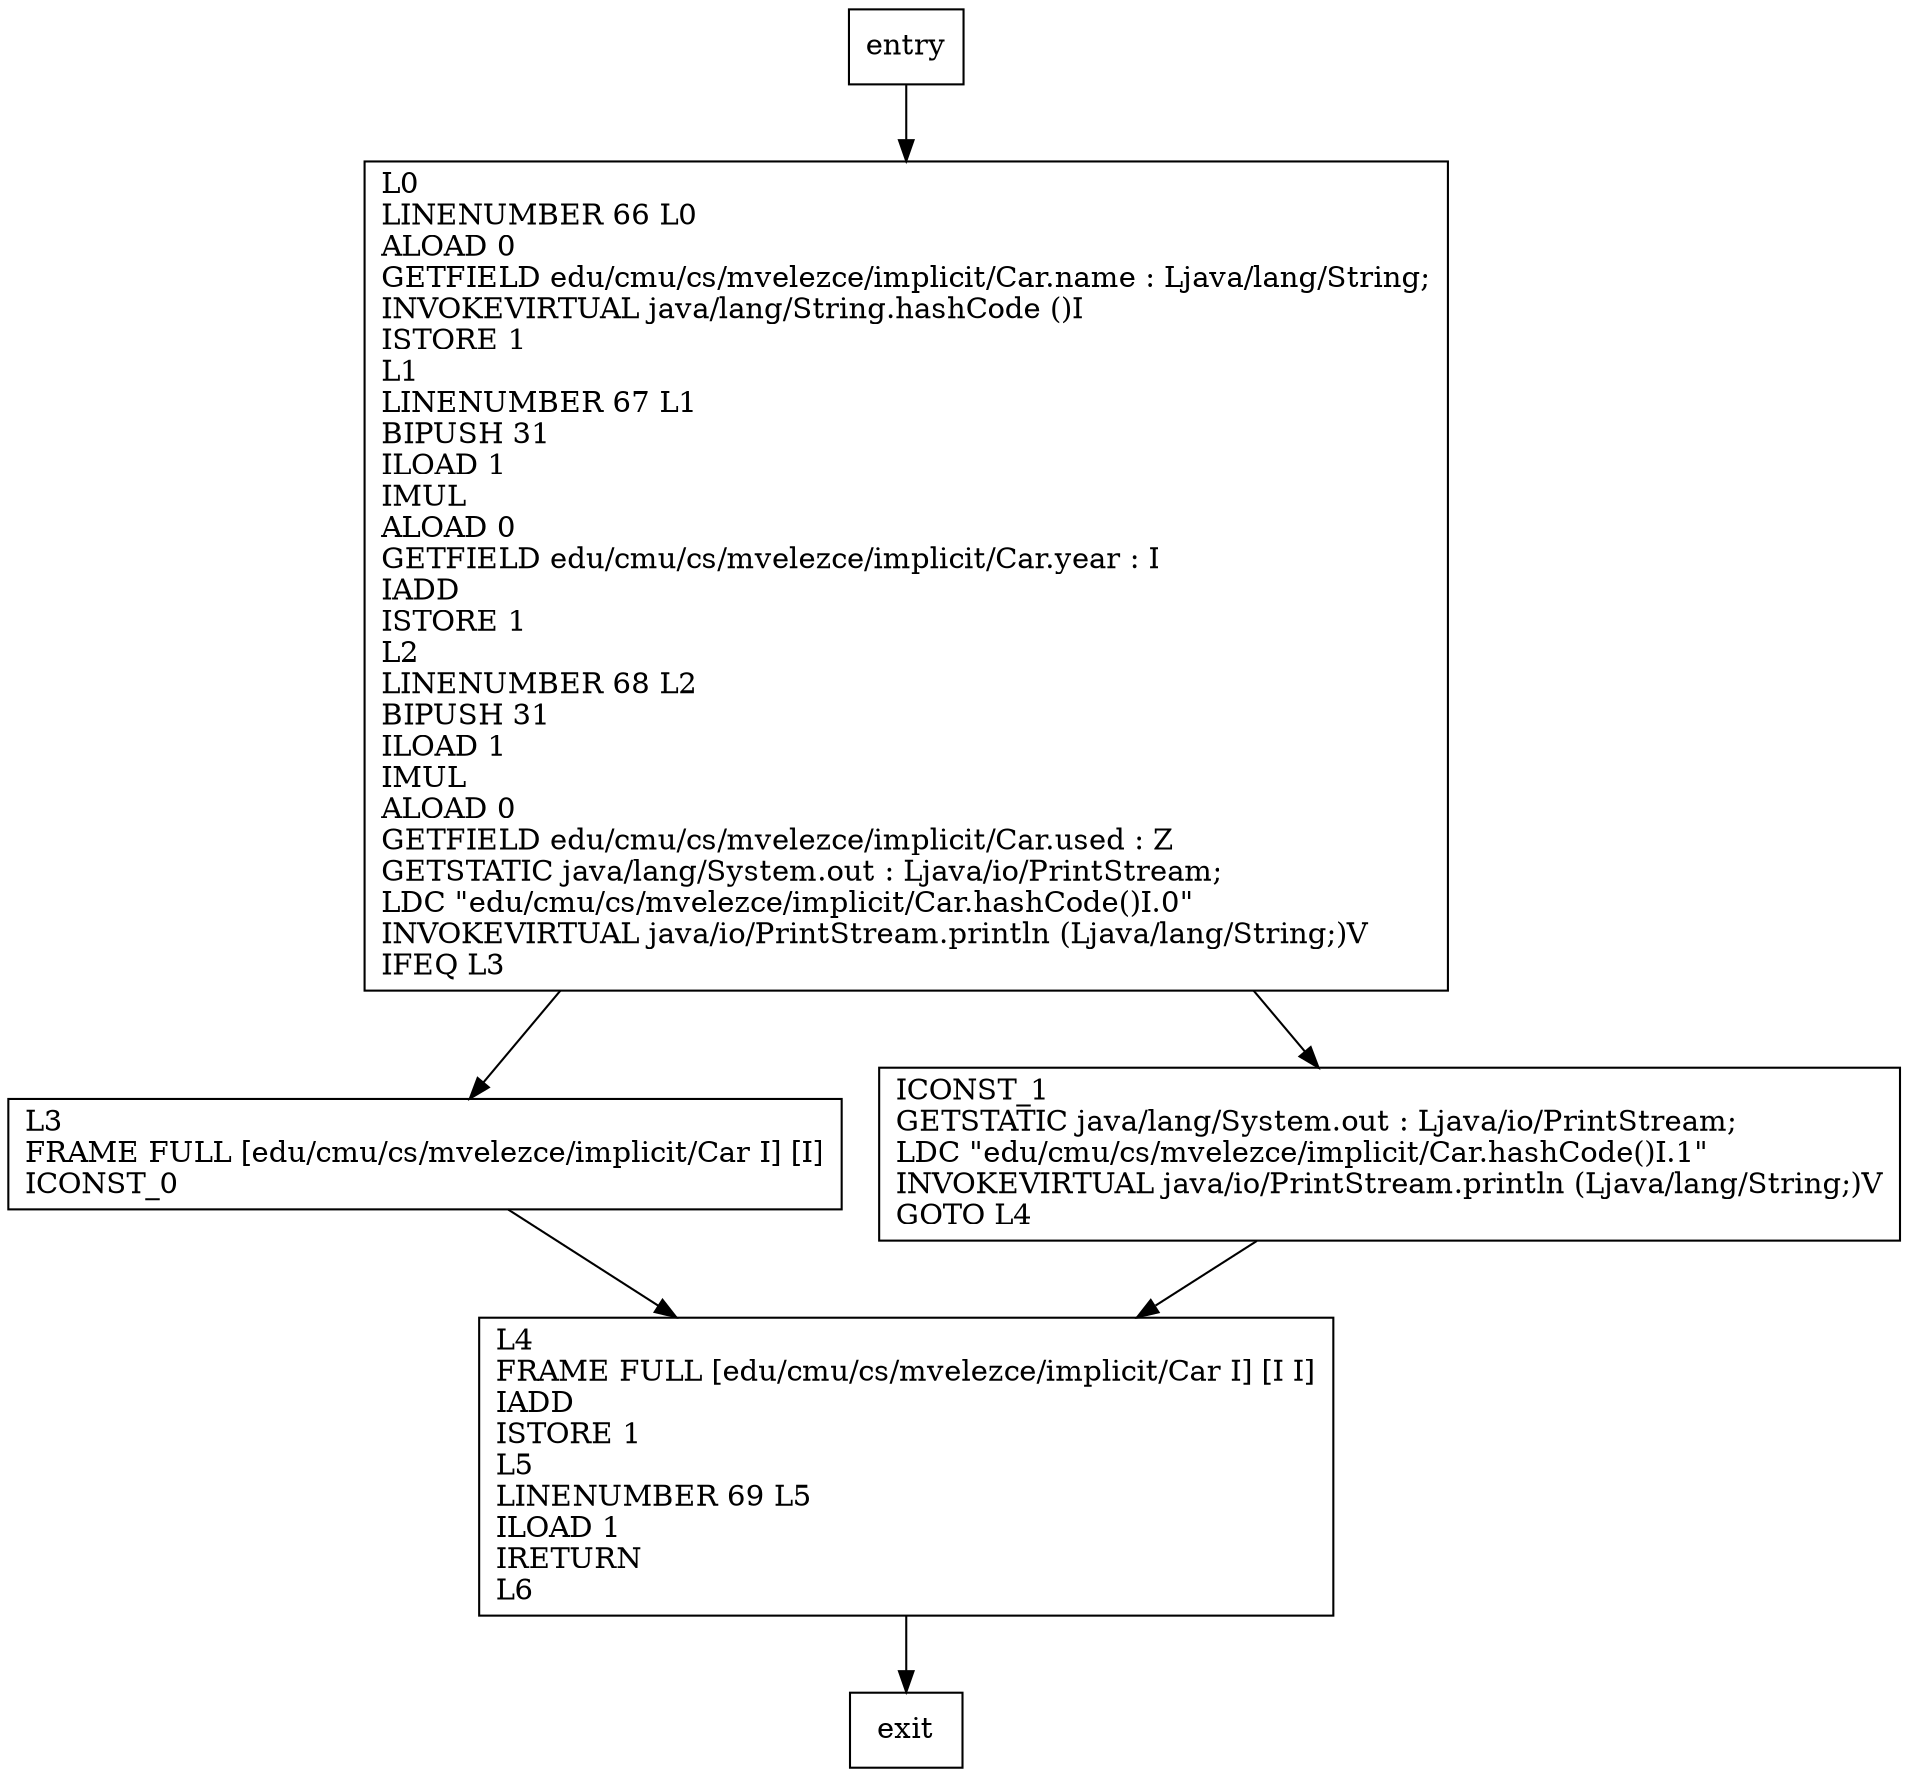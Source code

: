 digraph hashCode {
node [shape=record];
1129387802 [label="L3\lFRAME FULL [edu/cmu/cs/mvelezce/implicit/Car I] [I]\lICONST_0\l"];
371440613 [label="L0\lLINENUMBER 66 L0\lALOAD 0\lGETFIELD edu/cmu/cs/mvelezce/implicit/Car.name : Ljava/lang/String;\lINVOKEVIRTUAL java/lang/String.hashCode ()I\lISTORE 1\lL1\lLINENUMBER 67 L1\lBIPUSH 31\lILOAD 1\lIMUL\lALOAD 0\lGETFIELD edu/cmu/cs/mvelezce/implicit/Car.year : I\lIADD\lISTORE 1\lL2\lLINENUMBER 68 L2\lBIPUSH 31\lILOAD 1\lIMUL\lALOAD 0\lGETFIELD edu/cmu/cs/mvelezce/implicit/Car.used : Z\lGETSTATIC java/lang/System.out : Ljava/io/PrintStream;\lLDC \"edu/cmu/cs/mvelezce/implicit/Car.hashCode()I.0\"\lINVOKEVIRTUAL java/io/PrintStream.println (Ljava/lang/String;)V\lIFEQ L3\l"];
2062667107 [label="ICONST_1\lGETSTATIC java/lang/System.out : Ljava/io/PrintStream;\lLDC \"edu/cmu/cs/mvelezce/implicit/Car.hashCode()I.1\"\lINVOKEVIRTUAL java/io/PrintStream.println (Ljava/lang/String;)V\lGOTO L4\l"];
1009218257 [label="L4\lFRAME FULL [edu/cmu/cs/mvelezce/implicit/Car I] [I I]\lIADD\lISTORE 1\lL5\lLINENUMBER 69 L5\lILOAD 1\lIRETURN\lL6\l"];
entry;
exit;
entry -> 371440613;
1129387802 -> 1009218257;
371440613 -> 1129387802;
371440613 -> 2062667107;
2062667107 -> 1009218257;
1009218257 -> exit;
}
